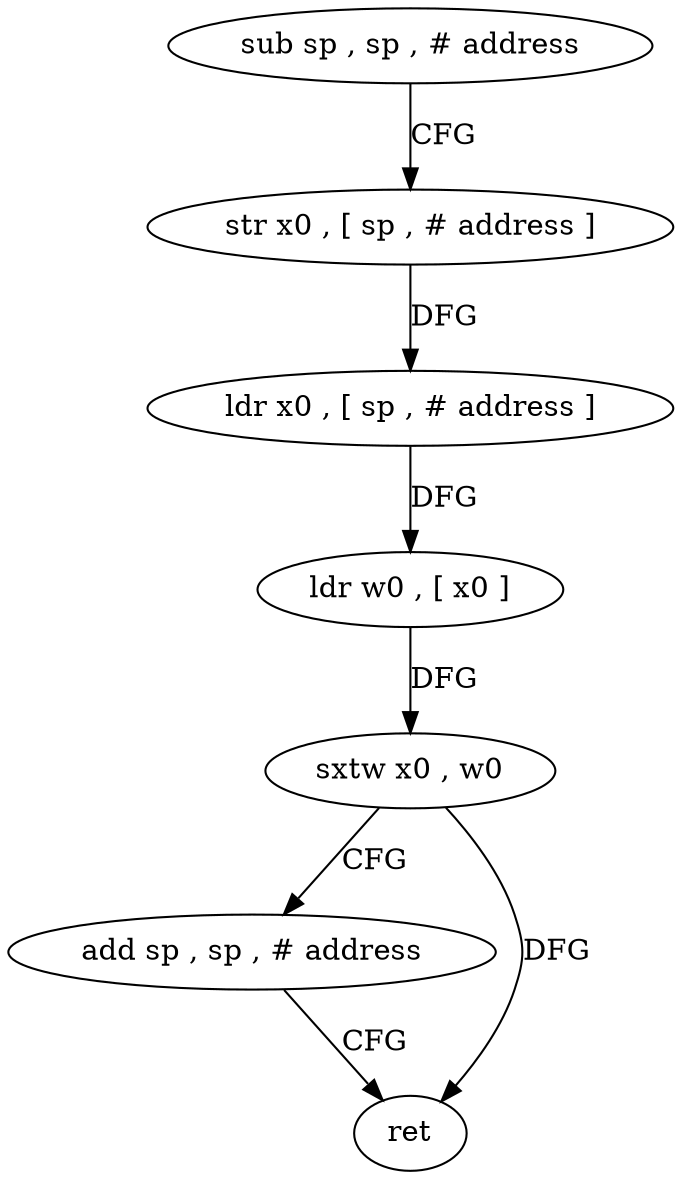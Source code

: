digraph "func" {
"173032" [label = "sub sp , sp , # address" ]
"173036" [label = "str x0 , [ sp , # address ]" ]
"173040" [label = "ldr x0 , [ sp , # address ]" ]
"173044" [label = "ldr w0 , [ x0 ]" ]
"173048" [label = "sxtw x0 , w0" ]
"173052" [label = "add sp , sp , # address" ]
"173056" [label = "ret" ]
"173032" -> "173036" [ label = "CFG" ]
"173036" -> "173040" [ label = "DFG" ]
"173040" -> "173044" [ label = "DFG" ]
"173044" -> "173048" [ label = "DFG" ]
"173048" -> "173052" [ label = "CFG" ]
"173048" -> "173056" [ label = "DFG" ]
"173052" -> "173056" [ label = "CFG" ]
}
